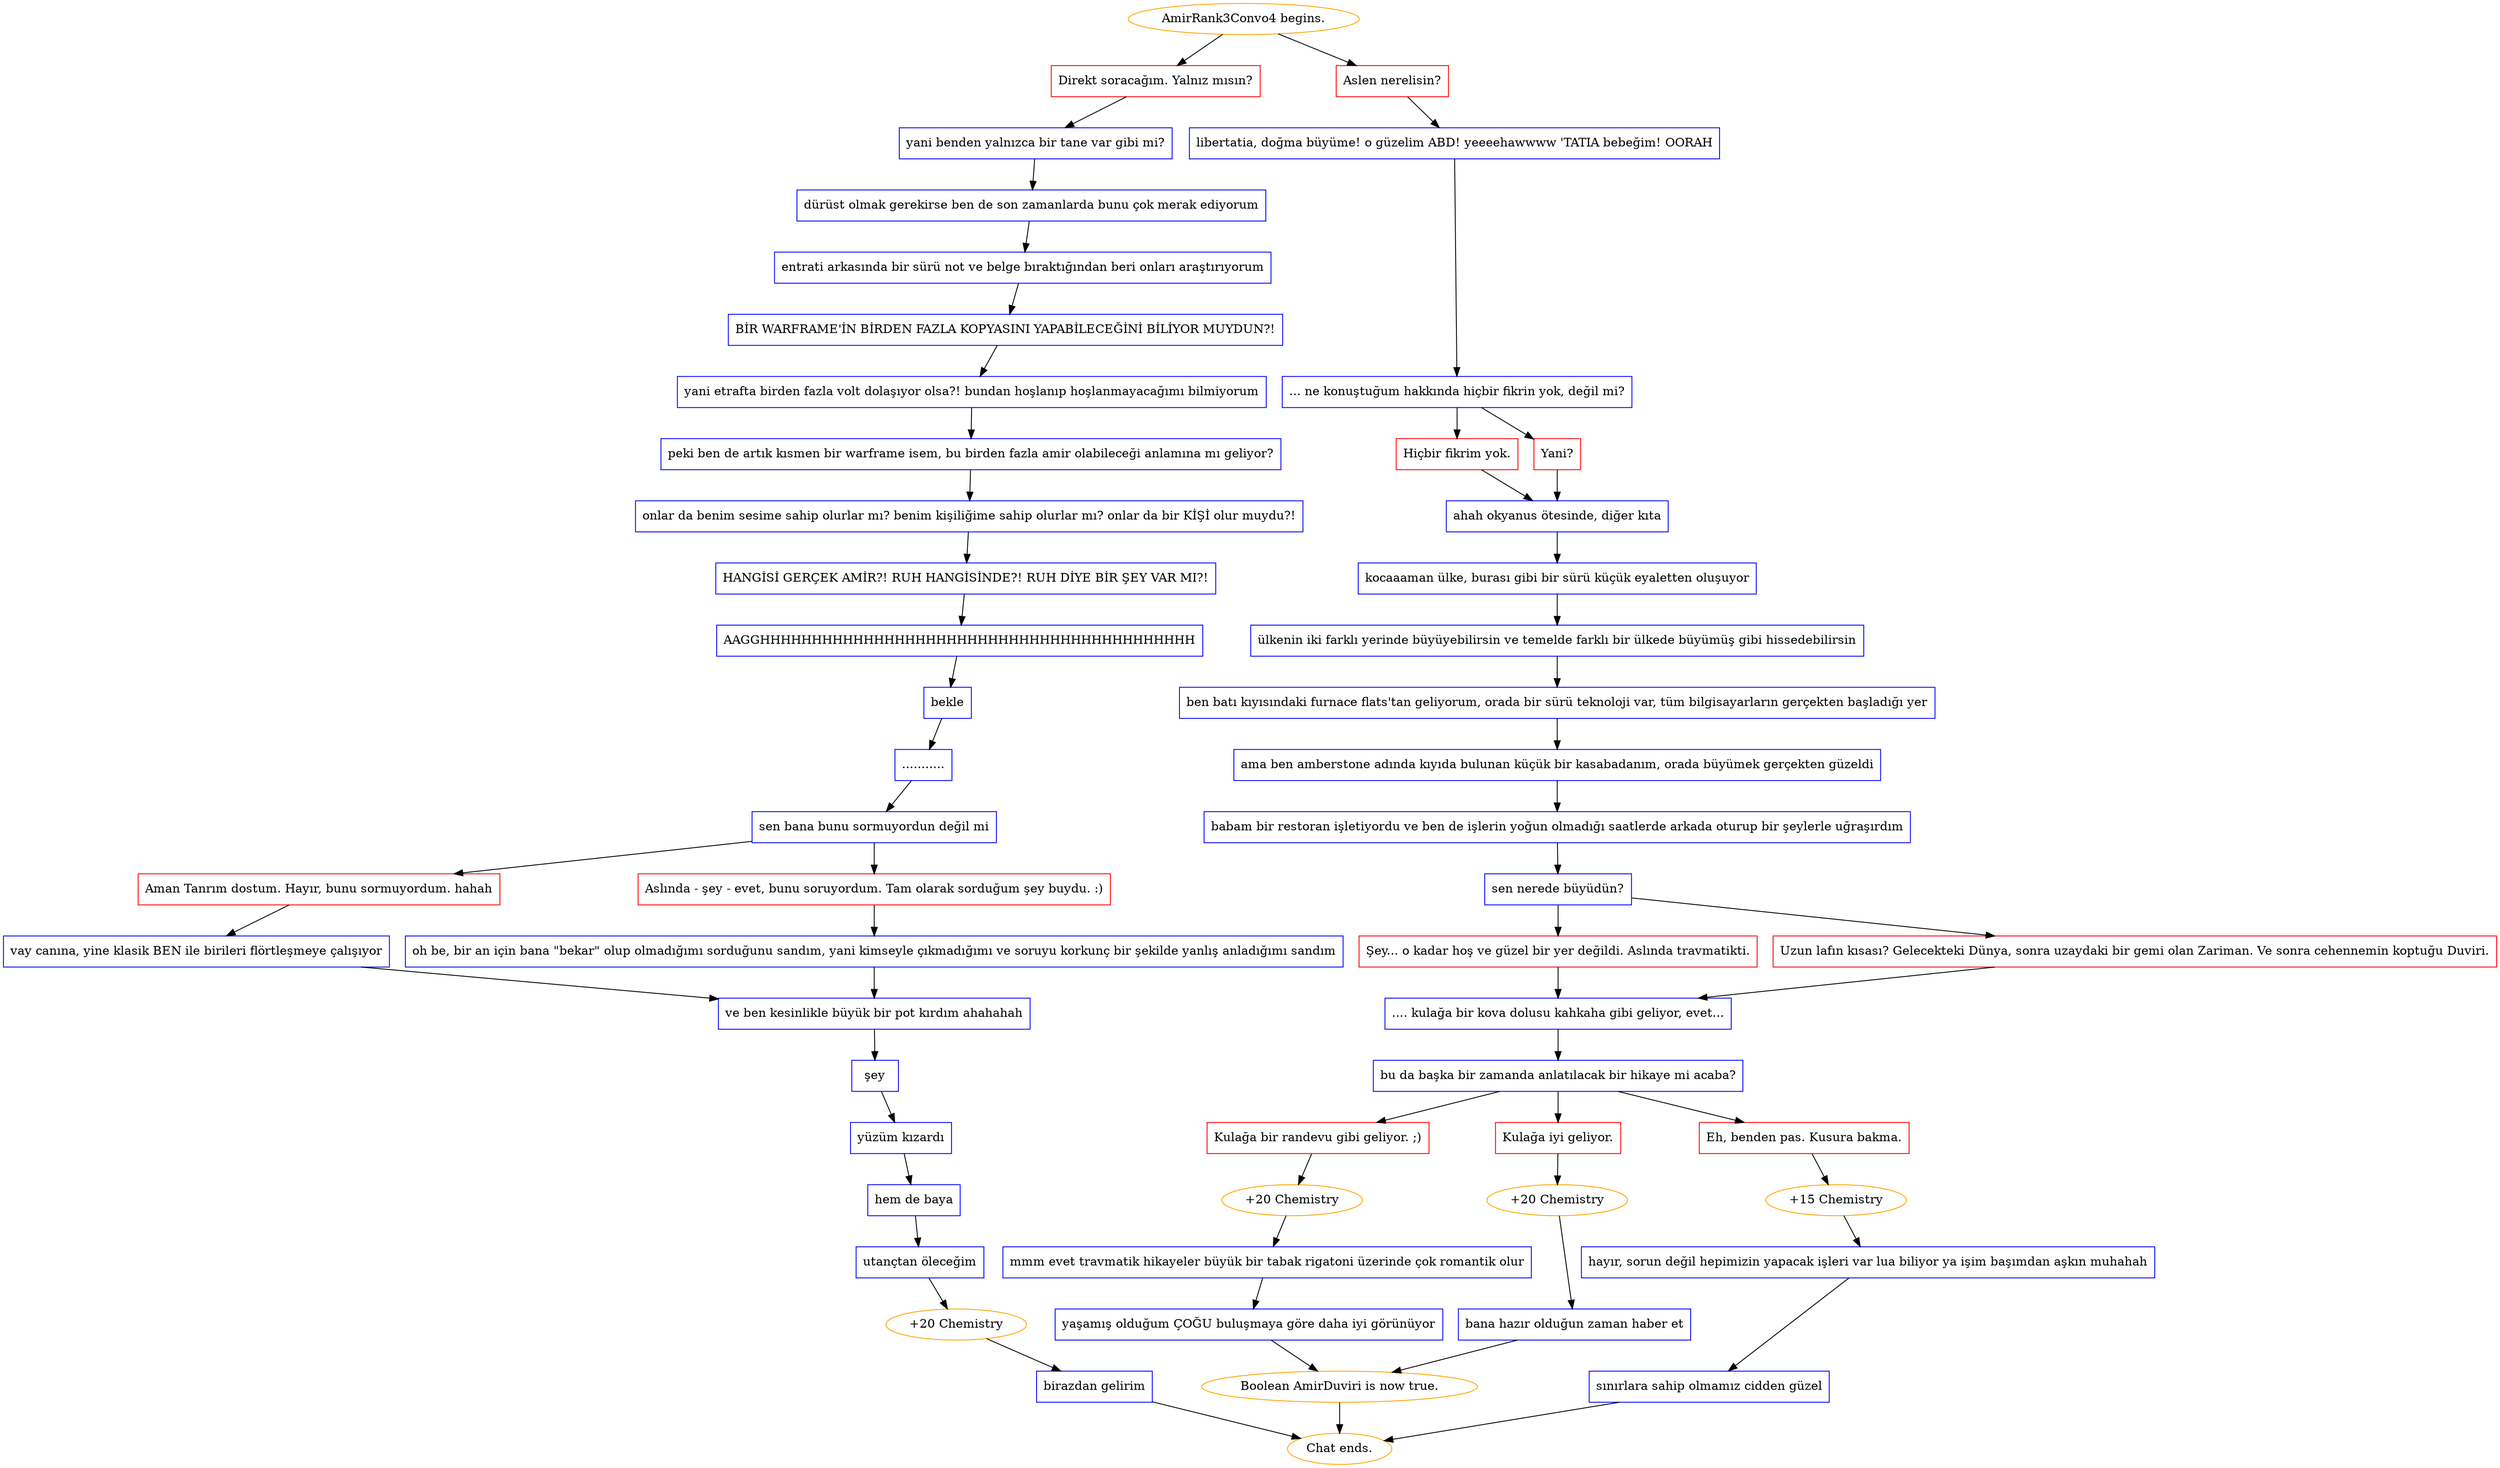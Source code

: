 digraph {
	"AmirRank3Convo4 begins." [color=orange];
		"AmirRank3Convo4 begins." -> j1822396508;
		"AmirRank3Convo4 begins." -> j2738664929;
	j1822396508 [label="Direkt soracağım. Yalnız mısın?",shape=box,color=red];
		j1822396508 -> j551341789;
	j2738664929 [label="Aslen nerelisin?",shape=box,color=red];
		j2738664929 -> j3921075370;
	j551341789 [label="yani benden yalnızca bir tane var gibi mi?",shape=box,color=blue];
		j551341789 -> j4159082753;
	j3921075370 [label="libertatia, doğma büyüme! o güzelim ABD! yeeeehawwww 'TATIA bebeğim! OORAH",shape=box,color=blue];
		j3921075370 -> j3631377358;
	j4159082753 [label="dürüst olmak gerekirse ben de son zamanlarda bunu çok merak ediyorum",shape=box,color=blue];
		j4159082753 -> j3915879034;
	j3631377358 [label="... ne konuştuğum hakkında hiçbir fikrin yok, değil mi?",shape=box,color=blue];
		j3631377358 -> j2037971659;
		j3631377358 -> j373759040;
	j3915879034 [label="entrati arkasında bir sürü not ve belge bıraktığından beri onları araştırıyorum",shape=box,color=blue];
		j3915879034 -> j3573177993;
	j2037971659 [label="Hiçbir fikrim yok.",shape=box,color=red];
		j2037971659 -> j4109463153;
	j373759040 [label="Yani?",shape=box,color=red];
		j373759040 -> j4109463153;
	j3573177993 [label="BİR WARFRAME'İN BİRDEN FAZLA KOPYASINI YAPABİLECEĞİNİ BİLİYOR MUYDUN?!",shape=box,color=blue];
		j3573177993 -> j284497623;
	j4109463153 [label="ahah okyanus ötesinde, diğer kıta",shape=box,color=blue];
		j4109463153 -> j4109152975;
	j284497623 [label="yani etrafta birden fazla volt dolaşıyor olsa?! bundan hoşlanıp hoşlanmayacağımı bilmiyorum",shape=box,color=blue];
		j284497623 -> j1409245001;
	j4109152975 [label="kocaaaman ülke, burası gibi bir sürü küçük eyaletten oluşuyor",shape=box,color=blue];
		j4109152975 -> j3209162568;
	j1409245001 [label="peki ben de artık kısmen bir warframe isem, bu birden fazla amir olabileceği anlamına mı geliyor?",shape=box,color=blue];
		j1409245001 -> j3398450230;
	j3209162568 [label="ülkenin iki farklı yerinde büyüyebilirsin ve temelde farklı bir ülkede büyümüş gibi hissedebilirsin",shape=box,color=blue];
		j3209162568 -> j2393814204;
	j3398450230 [label="onlar da benim sesime sahip olurlar mı? benim kişiliğime sahip olurlar mı? onlar da bir KİŞİ olur muydu?!",shape=box,color=blue];
		j3398450230 -> j1929541839;
	j2393814204 [label="ben batı kıyısındaki furnace flats'tan geliyorum, orada bir sürü teknoloji var, tüm bilgisayarların gerçekten başladığı yer",shape=box,color=blue];
		j2393814204 -> j1201191972;
	j1929541839 [label="HANGİSİ GERÇEK AMİR?! RUH HANGİSİNDE?! RUH DİYE BİR ŞEY VAR MI?!",shape=box,color=blue];
		j1929541839 -> j2681935859;
	j1201191972 [label="ama ben amberstone adında kıyıda bulunan küçük bir kasabadanım, orada büyümek gerçekten güzeldi",shape=box,color=blue];
		j1201191972 -> j2393421207;
	j2681935859 [label="AAGGHHHHHHHHHHHHHHHHHHHHHHHHHHHHHHHHHHHHHHHHHH",shape=box,color=blue];
		j2681935859 -> j3547168285;
	j2393421207 [label="babam bir restoran işletiyordu ve ben de işlerin yoğun olmadığı saatlerde arkada oturup bir şeylerle uğraşırdım",shape=box,color=blue];
		j2393421207 -> j1849706346;
	j3547168285 [label="bekle",shape=box,color=blue];
		j3547168285 -> j4191349879;
	j1849706346 [label="sen nerede büyüdün?",shape=box,color=blue];
		j1849706346 -> j2734014573;
		j1849706346 -> j3927972095;
	j4191349879 [label="...........",shape=box,color=blue];
		j4191349879 -> j1087394479;
	j2734014573 [label="Şey... o kadar hoş ve güzel bir yer değildi. Aslında travmatikti.",shape=box,color=red];
		j2734014573 -> j321641265;
	j3927972095 [label="Uzun lafın kısası? Gelecekteki Dünya, sonra uzaydaki bir gemi olan Zariman. Ve sonra cehennemin koptuğu Duviri.",shape=box,color=red];
		j3927972095 -> j321641265;
	j1087394479 [label="sen bana bunu sormuyordun değil mi",shape=box,color=blue];
		j1087394479 -> j2514654049;
		j1087394479 -> j492055151;
	j321641265 [label=".... kulağa bir kova dolusu kahkaha gibi geliyor, evet...",shape=box,color=blue];
		j321641265 -> j1745058187;
	j2514654049 [label="Aman Tanrım dostum. Hayır, bunu sormuyordum. hahah",shape=box,color=red];
		j2514654049 -> j36430077;
	j492055151 [label="Aslında - şey - evet, bunu soruyordum. Tam olarak sorduğum şey buydu. :)",shape=box,color=red];
		j492055151 -> j2585670816;
	j1745058187 [label="bu da başka bir zamanda anlatılacak bir hikaye mi acaba?",shape=box,color=blue];
		j1745058187 -> j2473949954;
		j1745058187 -> j2198310694;
		j1745058187 -> j2295725194;
	j36430077 [label="vay canına, yine klasik BEN ile birileri flörtleşmeye çalışıyor",shape=box,color=blue];
		j36430077 -> j3240589016;
	j2585670816 [label="oh be, bir an için bana \"bekar\" olup olmadığımı sorduğunu sandım, yani kimseyle çıkmadığımı ve soruyu korkunç bir şekilde yanlış anladığımı sandım",shape=box,color=blue];
		j2585670816 -> j3240589016;
	j2473949954 [label="Kulağa bir randevu gibi geliyor. ;)",shape=box,color=red];
		j2473949954 -> j947865494;
	j2198310694 [label="Kulağa iyi geliyor.",shape=box,color=red];
		j2198310694 -> j747349267;
	j2295725194 [label="Eh, benden pas. Kusura bakma.",shape=box,color=red];
		j2295725194 -> j3795247444;
	j3240589016 [label="ve ben kesinlikle büyük bir pot kırdım ahahahah",shape=box,color=blue];
		j3240589016 -> j3057152573;
	j947865494 [label="+20 Chemistry",color=orange];
		j947865494 -> j2310680583;
	j747349267 [label="+20 Chemistry",color=orange];
		j747349267 -> j1934077165;
	j3795247444 [label="+15 Chemistry",color=orange];
		j3795247444 -> j3702828247;
	j3057152573 [label="şey",shape=box,color=blue];
		j3057152573 -> j1915455740;
	j2310680583 [label="mmm evet travmatik hikayeler büyük bir tabak rigatoni üzerinde çok romantik olur",shape=box,color=blue];
		j2310680583 -> j3462873641;
	j1934077165 [label="bana hazır olduğun zaman haber et",shape=box,color=blue];
		j1934077165 -> j647457247;
	j3702828247 [label="hayır, sorun değil hepimizin yapacak işleri var lua biliyor ya işim başımdan aşkın muhahah",shape=box,color=blue];
		j3702828247 -> j4229625004;
	j1915455740 [label="yüzüm kızardı",shape=box,color=blue];
		j1915455740 -> j732363532;
	j3462873641 [label="yaşamış olduğum ÇOĞU buluşmaya göre daha iyi görünüyor",shape=box,color=blue];
		j3462873641 -> j647457247;
	j647457247 [label="Boolean AmirDuviri is now true.",color=orange];
		j647457247 -> "Chat ends.";
	j4229625004 [label="sınırlara sahip olmamız cidden güzel",shape=box,color=blue];
		j4229625004 -> "Chat ends.";
	j732363532 [label="hem de baya",shape=box,color=blue];
		j732363532 -> j3120141072;
	"Chat ends." [color=orange];
	j3120141072 [label="utançtan öleceğim",shape=box,color=blue];
		j3120141072 -> j3864319581;
	j3864319581 [label="+20 Chemistry",color=orange];
		j3864319581 -> j3858303295;
	j3858303295 [label="birazdan gelirim",shape=box,color=blue];
		j3858303295 -> "Chat ends.";
}